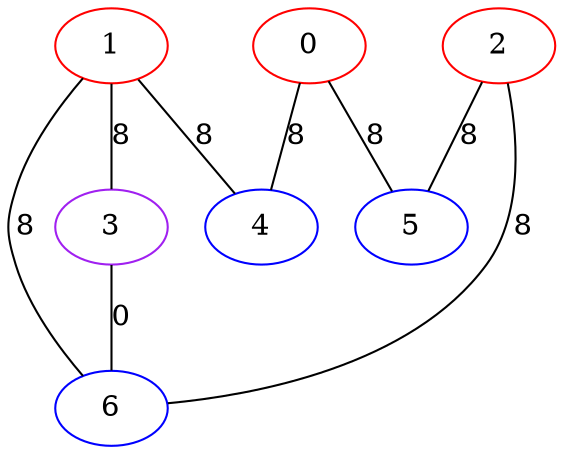 graph "" {
0 [color=red, weight=1];
1 [color=red, weight=1];
2 [color=red, weight=1];
3 [color=purple, weight=4];
4 [color=blue, weight=3];
5 [color=blue, weight=3];
6 [color=blue, weight=3];
0 -- 4  [key=0, label=8];
0 -- 5  [key=0, label=8];
1 -- 3  [key=0, label=8];
1 -- 4  [key=0, label=8];
1 -- 6  [key=0, label=8];
2 -- 5  [key=0, label=8];
2 -- 6  [key=0, label=8];
3 -- 6  [key=0, label=0];
}
